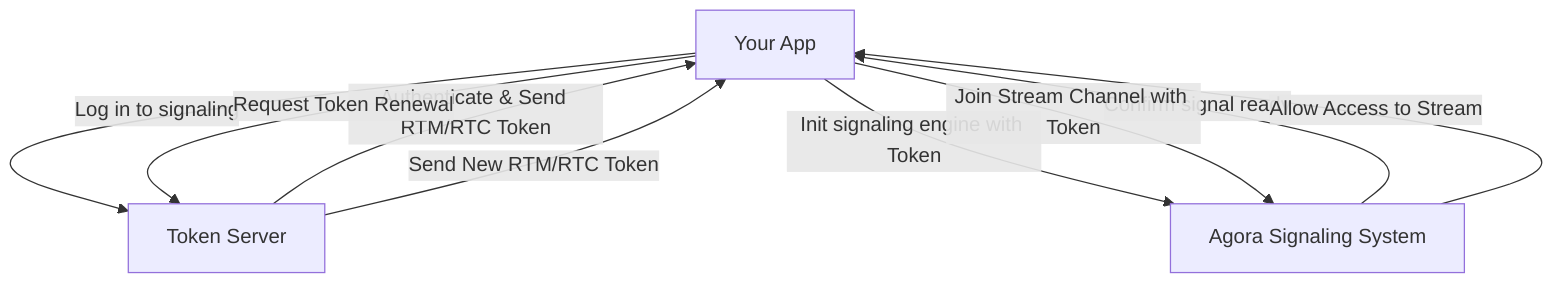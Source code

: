 flowchart TB
    A[Your App] -- Log in to signaling --> B[Token Server]
    B -- Authenticate & Send RTM/RTC Token --> A
    A -- Init signaling engine with Token --> C[Agora Signaling System]
    C -- Confirm signal ready --> A
    A -- Join Stream Channel with Token --> C
    C -- Allow Access to Stream --> A
    A -- Request Token Renewal --> B
    B -- Send New RTM/RTC Token --> A
